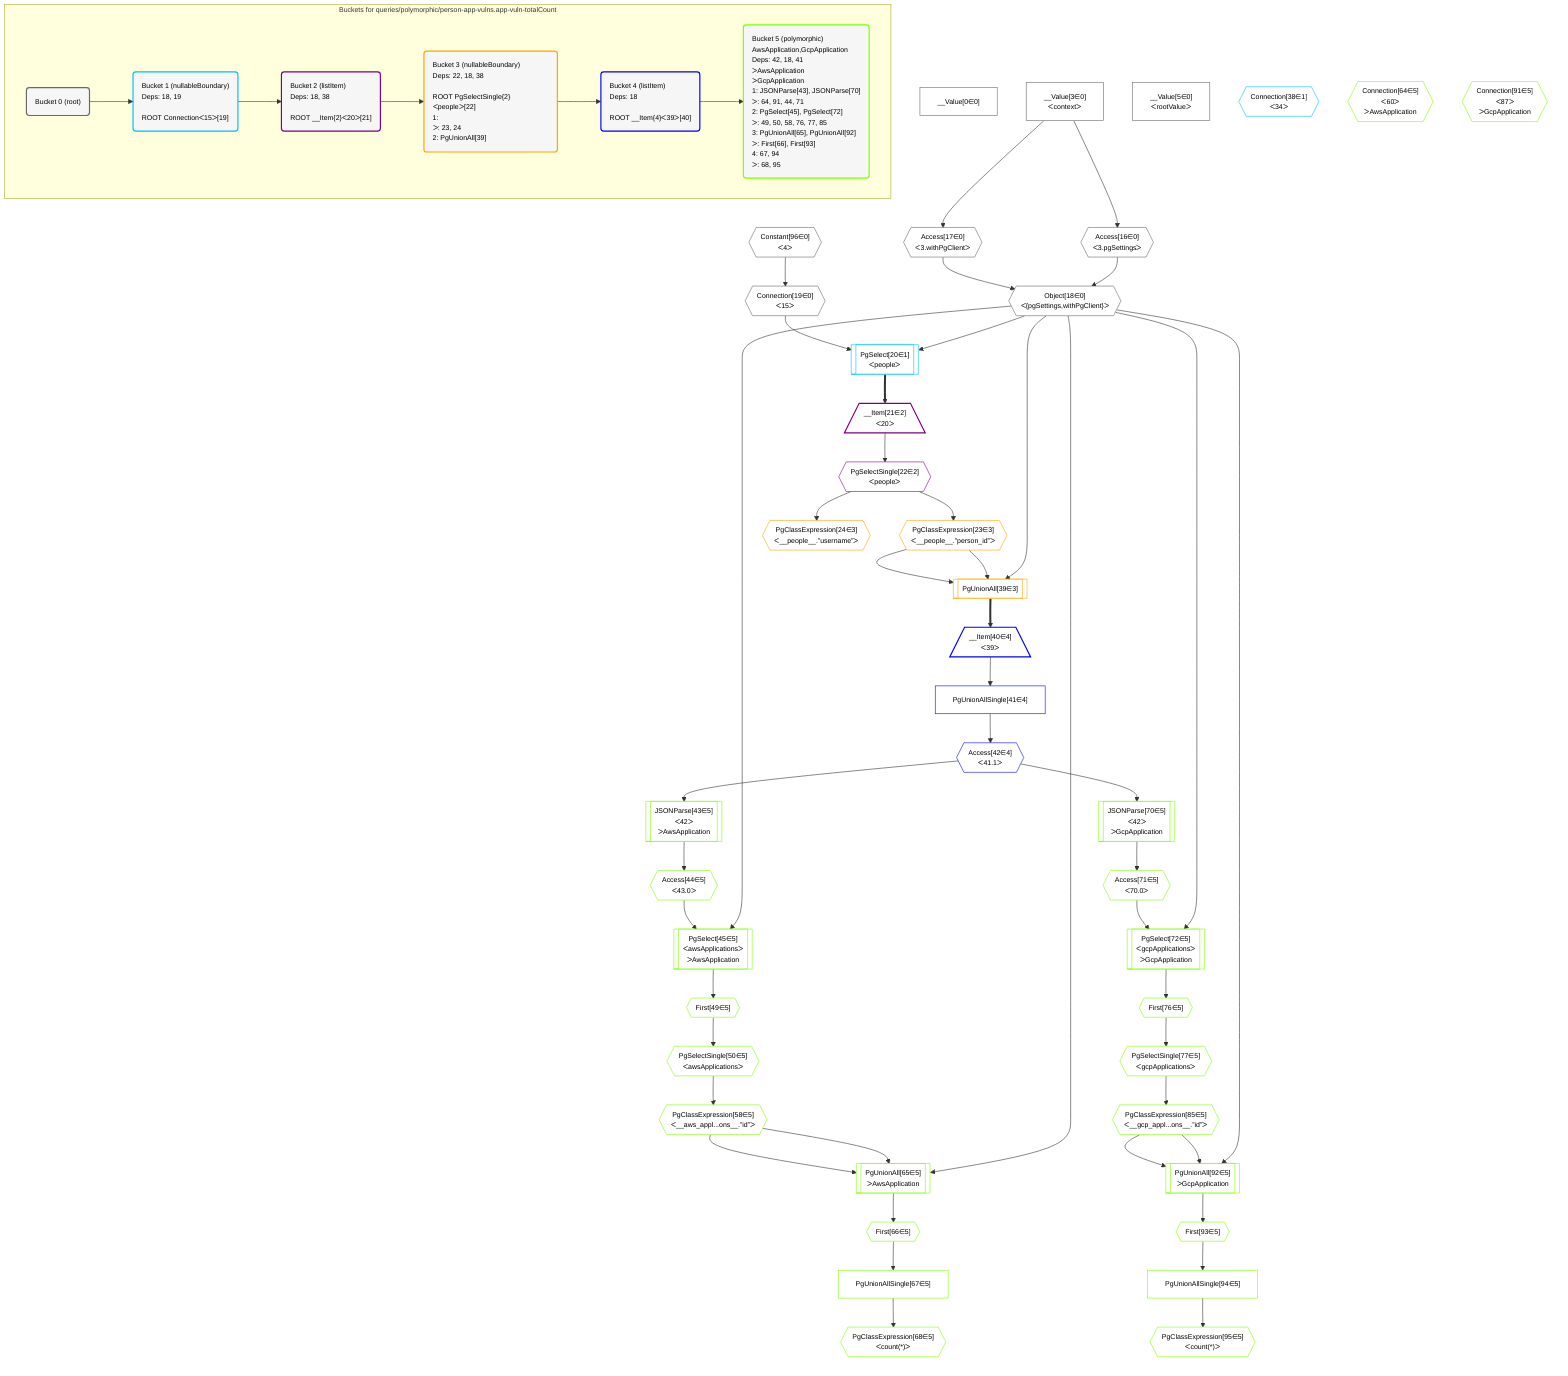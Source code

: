 %%{init: {'themeVariables': { 'fontSize': '12px'}}}%%
graph TD
    classDef path fill:#eee,stroke:#000,color:#000
    classDef plan fill:#fff,stroke-width:1px,color:#000
    classDef itemplan fill:#fff,stroke-width:2px,color:#000
    classDef unbatchedplan fill:#dff,stroke-width:1px,color:#000
    classDef sideeffectplan fill:#fcc,stroke-width:2px,color:#000
    classDef bucket fill:#f6f6f6,color:#000,stroke-width:2px,text-align:left


    %% define steps
    __Value0["__Value[0∈0]"]:::plan
    __Value3["__Value[3∈0]<br />ᐸcontextᐳ"]:::plan
    __Value5["__Value[5∈0]<br />ᐸrootValueᐳ"]:::plan
    Access16{{"Access[16∈0]<br />ᐸ3.pgSettingsᐳ"}}:::plan
    Access17{{"Access[17∈0]<br />ᐸ3.withPgClientᐳ"}}:::plan
    Object18{{"Object[18∈0]<br />ᐸ{pgSettings,withPgClient}ᐳ"}}:::plan
    Constant96{{"Constant[96∈0]<br />ᐸ4ᐳ"}}:::plan
    Connection19{{"Connection[19∈0]<br />ᐸ15ᐳ"}}:::plan
    PgSelect20[["PgSelect[20∈1]<br />ᐸpeopleᐳ"]]:::plan
    __Item21[/"__Item[21∈2]<br />ᐸ20ᐳ"\]:::itemplan
    PgSelectSingle22{{"PgSelectSingle[22∈2]<br />ᐸpeopleᐳ"}}:::plan
    PgClassExpression23{{"PgClassExpression[23∈3]<br />ᐸ__people__.”person_id”ᐳ"}}:::plan
    PgClassExpression24{{"PgClassExpression[24∈3]<br />ᐸ__people__.”username”ᐳ"}}:::plan
    Connection38{{"Connection[38∈1]<br />ᐸ34ᐳ"}}:::plan
    PgUnionAll39[["PgUnionAll[39∈3]"]]:::plan
    __Item40[/"__Item[40∈4]<br />ᐸ39ᐳ"\]:::itemplan
    PgUnionAllSingle41["PgUnionAllSingle[41∈4]"]:::plan
    Access42{{"Access[42∈4]<br />ᐸ41.1ᐳ"}}:::plan
    JSONParse43[["JSONParse[43∈5]<br />ᐸ42ᐳ<br />ᐳAwsApplication"]]:::plan
    Access44{{"Access[44∈5]<br />ᐸ43.0ᐳ"}}:::plan
    PgSelect45[["PgSelect[45∈5]<br />ᐸawsApplicationsᐳ<br />ᐳAwsApplication"]]:::plan
    First49{{"First[49∈5]"}}:::plan
    PgSelectSingle50{{"PgSelectSingle[50∈5]<br />ᐸawsApplicationsᐳ"}}:::plan
    PgClassExpression58{{"PgClassExpression[58∈5]<br />ᐸ__aws_appl...ons__.”id”ᐳ"}}:::plan
    Connection64{{"Connection[64∈5]<br />ᐸ60ᐳ<br />ᐳAwsApplication"}}:::plan
    PgUnionAll65[["PgUnionAll[65∈5]<br />ᐳAwsApplication"]]:::plan
    First66{{"First[66∈5]"}}:::plan
    PgUnionAllSingle67["PgUnionAllSingle[67∈5]"]:::plan
    PgClassExpression68{{"PgClassExpression[68∈5]<br />ᐸcount(*)ᐳ"}}:::plan
    JSONParse70[["JSONParse[70∈5]<br />ᐸ42ᐳ<br />ᐳGcpApplication"]]:::plan
    Access71{{"Access[71∈5]<br />ᐸ70.0ᐳ"}}:::plan
    PgSelect72[["PgSelect[72∈5]<br />ᐸgcpApplicationsᐳ<br />ᐳGcpApplication"]]:::plan
    First76{{"First[76∈5]"}}:::plan
    PgSelectSingle77{{"PgSelectSingle[77∈5]<br />ᐸgcpApplicationsᐳ"}}:::plan
    PgClassExpression85{{"PgClassExpression[85∈5]<br />ᐸ__gcp_appl...ons__.”id”ᐳ"}}:::plan
    Connection91{{"Connection[91∈5]<br />ᐸ87ᐳ<br />ᐳGcpApplication"}}:::plan
    PgUnionAll92[["PgUnionAll[92∈5]<br />ᐳGcpApplication"]]:::plan
    First93{{"First[93∈5]"}}:::plan
    PgUnionAllSingle94["PgUnionAllSingle[94∈5]"]:::plan
    PgClassExpression95{{"PgClassExpression[95∈5]<br />ᐸcount(*)ᐳ"}}:::plan

    %% plan dependencies
    __Value3 --> Access16
    __Value3 --> Access17
    Access16 & Access17 --> Object18
    Constant96 --> Connection19
    Object18 & Connection19 --> PgSelect20
    PgSelect20 ==> __Item21
    __Item21 --> PgSelectSingle22
    PgSelectSingle22 --> PgClassExpression23
    PgSelectSingle22 --> PgClassExpression24
    Object18 & PgClassExpression23 & PgClassExpression23 --> PgUnionAll39
    PgUnionAll39 ==> __Item40
    __Item40 --> PgUnionAllSingle41
    PgUnionAllSingle41 --> Access42
    Access42 --> JSONParse43
    JSONParse43 --> Access44
    Object18 & Access44 --> PgSelect45
    PgSelect45 --> First49
    First49 --> PgSelectSingle50
    PgSelectSingle50 --> PgClassExpression58
    Object18 & PgClassExpression58 & PgClassExpression58 --> PgUnionAll65
    PgUnionAll65 --> First66
    First66 --> PgUnionAllSingle67
    PgUnionAllSingle67 --> PgClassExpression68
    Access42 --> JSONParse70
    JSONParse70 --> Access71
    Object18 & Access71 --> PgSelect72
    PgSelect72 --> First76
    First76 --> PgSelectSingle77
    PgSelectSingle77 --> PgClassExpression85
    Object18 & PgClassExpression85 & PgClassExpression85 --> PgUnionAll92
    PgUnionAll92 --> First93
    First93 --> PgUnionAllSingle94
    PgUnionAllSingle94 --> PgClassExpression95

    subgraph "Buckets for queries/polymorphic/person-app-vulns.app-vuln-totalCount"
    Bucket0("Bucket 0 (root)"):::bucket
    classDef bucket0 stroke:#696969
    class Bucket0,__Value0,__Value3,__Value5,Access16,Access17,Object18,Connection19,Constant96 bucket0
    Bucket1("Bucket 1 (nullableBoundary)<br />Deps: 18, 19<br /><br />ROOT Connectionᐸ15ᐳ[19]"):::bucket
    classDef bucket1 stroke:#00bfff
    class Bucket1,PgSelect20,Connection38 bucket1
    Bucket2("Bucket 2 (listItem)<br />Deps: 18, 38<br /><br />ROOT __Item{2}ᐸ20ᐳ[21]"):::bucket
    classDef bucket2 stroke:#7f007f
    class Bucket2,__Item21,PgSelectSingle22 bucket2
    Bucket3("Bucket 3 (nullableBoundary)<br />Deps: 22, 18, 38<br /><br />ROOT PgSelectSingle{2}ᐸpeopleᐳ[22]<br />1: <br />ᐳ: 23, 24<br />2: PgUnionAll[39]"):::bucket
    classDef bucket3 stroke:#ffa500
    class Bucket3,PgClassExpression23,PgClassExpression24,PgUnionAll39 bucket3
    Bucket4("Bucket 4 (listItem)<br />Deps: 18<br /><br />ROOT __Item{4}ᐸ39ᐳ[40]"):::bucket
    classDef bucket4 stroke:#0000ff
    class Bucket4,__Item40,PgUnionAllSingle41,Access42 bucket4
    Bucket5("Bucket 5 (polymorphic)<br />AwsApplication,GcpApplication<br />Deps: 42, 18, 41<br />ᐳAwsApplication<br />ᐳGcpApplication<br />1: JSONParse[43], JSONParse[70]<br />ᐳ: 64, 91, 44, 71<br />2: PgSelect[45], PgSelect[72]<br />ᐳ: 49, 50, 58, 76, 77, 85<br />3: PgUnionAll[65], PgUnionAll[92]<br />ᐳ: First[66], First[93]<br />4: 67, 94<br />ᐳ: 68, 95"):::bucket
    classDef bucket5 stroke:#7fff00
    class Bucket5,JSONParse43,Access44,PgSelect45,First49,PgSelectSingle50,PgClassExpression58,Connection64,PgUnionAll65,First66,PgUnionAllSingle67,PgClassExpression68,JSONParse70,Access71,PgSelect72,First76,PgSelectSingle77,PgClassExpression85,Connection91,PgUnionAll92,First93,PgUnionAllSingle94,PgClassExpression95 bucket5
    Bucket0 --> Bucket1
    Bucket1 --> Bucket2
    Bucket2 --> Bucket3
    Bucket3 --> Bucket4
    Bucket4 --> Bucket5
    end